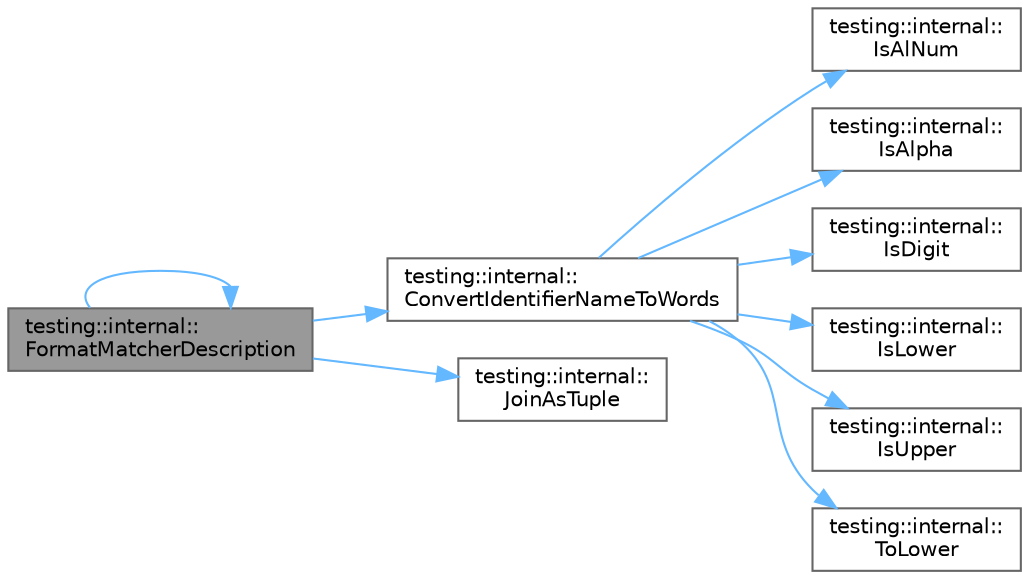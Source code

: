 digraph "testing::internal::FormatMatcherDescription"
{
 // LATEX_PDF_SIZE
  bgcolor="transparent";
  edge [fontname=Helvetica,fontsize=10,labelfontname=Helvetica,labelfontsize=10];
  node [fontname=Helvetica,fontsize=10,shape=box,height=0.2,width=0.4];
  rankdir="LR";
  Node1 [id="Node000001",label="testing::internal::\lFormatMatcherDescription",height=0.2,width=0.4,color="gray40", fillcolor="grey60", style="filled", fontcolor="black",tooltip=" "];
  Node1 -> Node2 [id="edge1_Node000001_Node000002",color="steelblue1",style="solid",tooltip=" "];
  Node2 [id="Node000002",label="testing::internal::\lConvertIdentifierNameToWords",height=0.2,width=0.4,color="grey40", fillcolor="white", style="filled",URL="$namespacetesting_1_1internal.html#a0b375abcf3081393e6c420194a541b29",tooltip=" "];
  Node2 -> Node3 [id="edge2_Node000002_Node000003",color="steelblue1",style="solid",tooltip=" "];
  Node3 [id="Node000003",label="testing::internal::\lIsAlNum",height=0.2,width=0.4,color="grey40", fillcolor="white", style="filled",URL="$namespacetesting_1_1internal.html#a83802e7f23324cd512232203662e1a98",tooltip=" "];
  Node2 -> Node4 [id="edge3_Node000002_Node000004",color="steelblue1",style="solid",tooltip=" "];
  Node4 [id="Node000004",label="testing::internal::\lIsAlpha",height=0.2,width=0.4,color="grey40", fillcolor="white", style="filled",URL="$namespacetesting_1_1internal.html#aeb957087fd6bbf9db98ab7cd41b0c129",tooltip=" "];
  Node2 -> Node5 [id="edge4_Node000002_Node000005",color="steelblue1",style="solid",tooltip=" "];
  Node5 [id="Node000005",label="testing::internal::\lIsDigit",height=0.2,width=0.4,color="grey40", fillcolor="white", style="filled",URL="$namespacetesting_1_1internal.html#a4bd96b7fa6486802d33ddc217af55a39",tooltip=" "];
  Node2 -> Node6 [id="edge5_Node000002_Node000006",color="steelblue1",style="solid",tooltip=" "];
  Node6 [id="Node000006",label="testing::internal::\lIsLower",height=0.2,width=0.4,color="grey40", fillcolor="white", style="filled",URL="$namespacetesting_1_1internal.html#ac26ce3883bc8919c27074975e958f3b7",tooltip=" "];
  Node2 -> Node7 [id="edge6_Node000002_Node000007",color="steelblue1",style="solid",tooltip=" "];
  Node7 [id="Node000007",label="testing::internal::\lIsUpper",height=0.2,width=0.4,color="grey40", fillcolor="white", style="filled",URL="$namespacetesting_1_1internal.html#a84f3baa379fec6bf5947cb5165aa8cc9",tooltip=" "];
  Node2 -> Node8 [id="edge7_Node000002_Node000008",color="steelblue1",style="solid",tooltip=" "];
  Node8 [id="Node000008",label="testing::internal::\lToLower",height=0.2,width=0.4,color="grey40", fillcolor="white", style="filled",URL="$namespacetesting_1_1internal.html#ad9c627ef2a94245e3fd69e7ab3d49b42",tooltip=" "];
  Node1 -> Node1 [id="edge8_Node000001_Node000001",color="steelblue1",style="solid",tooltip=" "];
  Node1 -> Node9 [id="edge9_Node000001_Node000009",color="steelblue1",style="solid",tooltip=" "];
  Node9 [id="Node000009",label="testing::internal::\lJoinAsTuple",height=0.2,width=0.4,color="grey40", fillcolor="white", style="filled",URL="$namespacetesting_1_1internal.html#a4ffe5309bf49f08145ed010a6d244e41",tooltip=" "];
}
